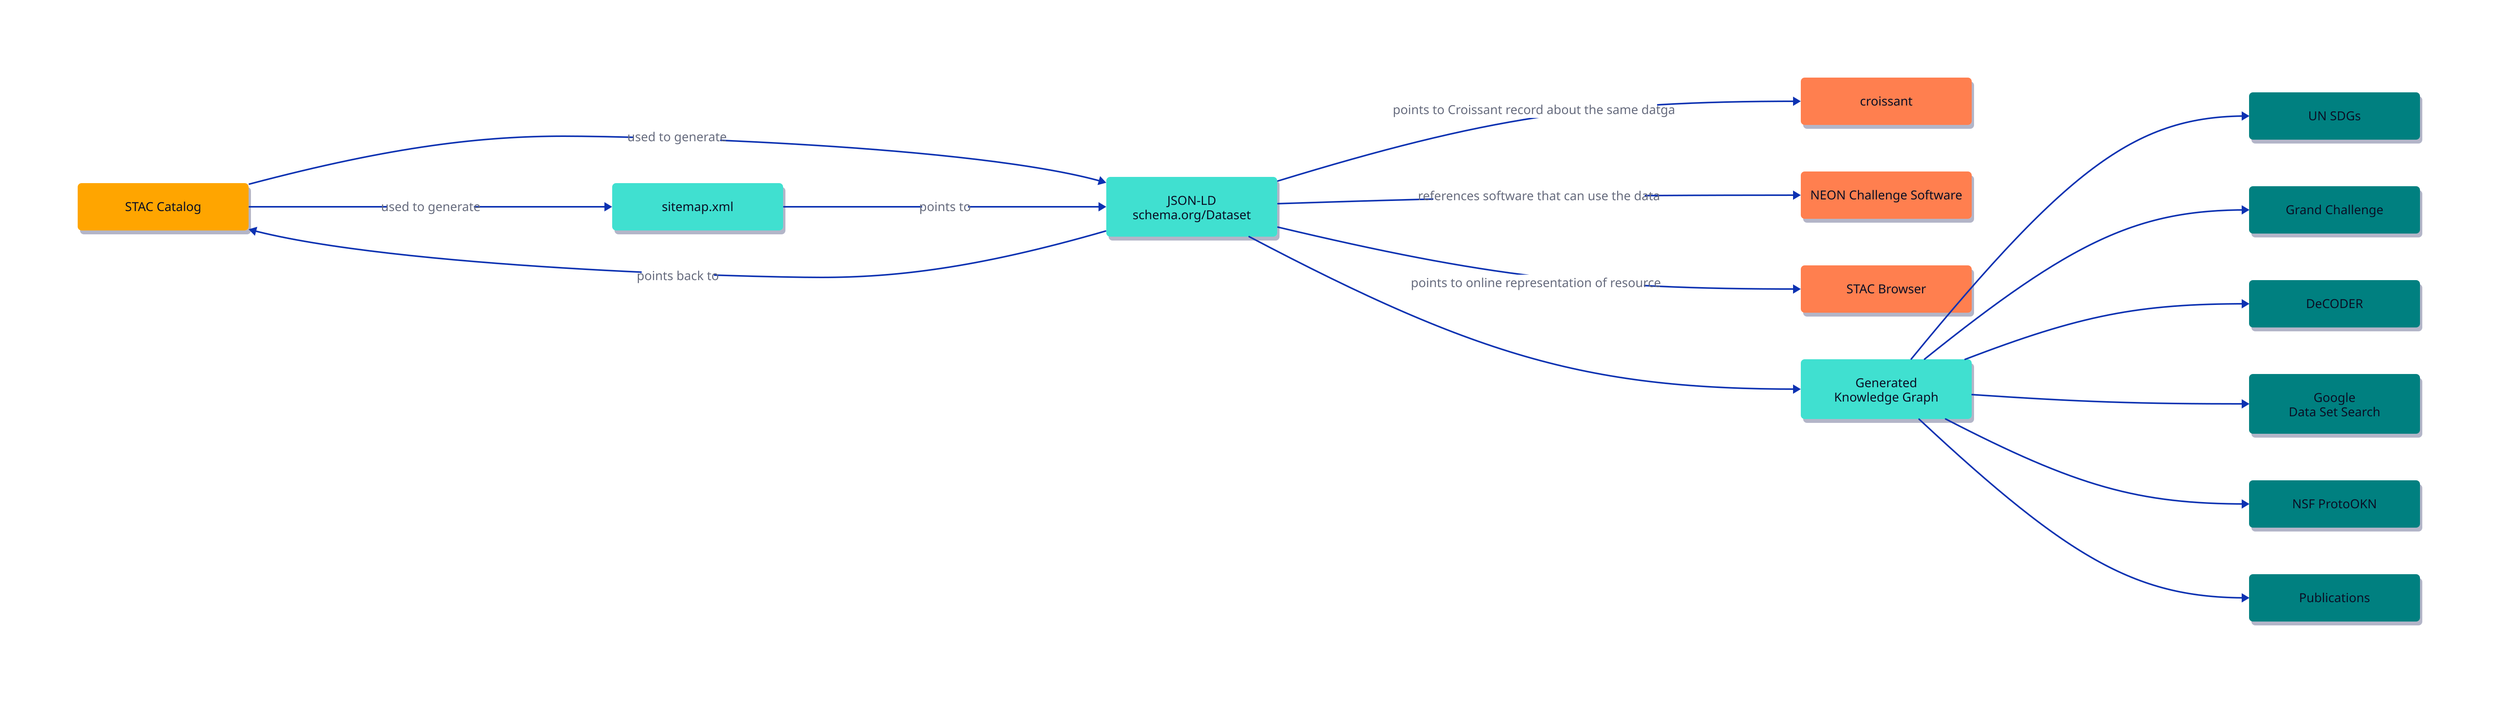 direction: right

classes: {
  kgclass: {
    width: 220
    style: {
      stroke-width: 0
      fill: "#008080"
      shadow: true
      border-radius: 5
    }
  }
  propclass: {
    width: 220
    style: {
      stroke-width: 0
      fill: "#FF7F50"
      shadow: true
      border-radius: 5
    }
  }
         srcclass: {
    width: 220
    style: {
      stroke-width: 0
      fill: orange
      shadow: true
      border-radius: 5
    }
  }
  genclass: {
    width: 220
    style: {
      stroke-width: 0
      fill: "#40E0D0"
      shadow: true
      border-radius: 5
    }
  }
}

*.class: genclass
stac.class: srcclass

stac: STAC Catalog
c: croissant
jld: JSON-LD \n schema.org/Dataset
sw: NEON Challenge Software
sb: STAC Browser
sm: sitemap.xml

stac -> jld: used to generate
stac -> sm: used to generate

sm -> jld: points to
# sm <- jld: used to generate

jld -> stac: points back to
jld -> sw: references software that can use the data
jld -> sb: points to online representation of resource
jld -> c: points to Croissant record about the same datga

c.class: propclass
sb.class: propclass
sw.class: propclass

kg: Generated \n Knowledge Graph

con_sdg: UN SDGs
con_gc: Grand Challenge
con_dec: DeCODER
con_gds: Google \n Data Set Search
con_okn: NSF ProtoOKN
con_pub: Publications

con_*.class: kgclass

jld -> kg

kg -> con_sdg
kg -> con_gc
kg -> con_dec
kg -> con_gds
kg -> con_okn
kg -> con_pub
